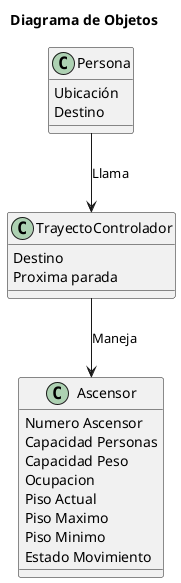 @startuml Diagrama_De_Objetos
title Diagrama de Objetos 

class Ascensor
{
    Numero Ascensor
    Capacidad Personas
    Capacidad Peso
    Ocupacion
    Piso Actual
    Piso Maximo
    Piso Minimo
    Estado Movimiento
}

class TrayectoControlador
{
Destino
Proxima parada
}

class Persona
{
Ubicación
Destino
}

Persona --> TrayectoControlador: Llama  
TrayectoControlador --> Ascensor: Maneja

@enduml